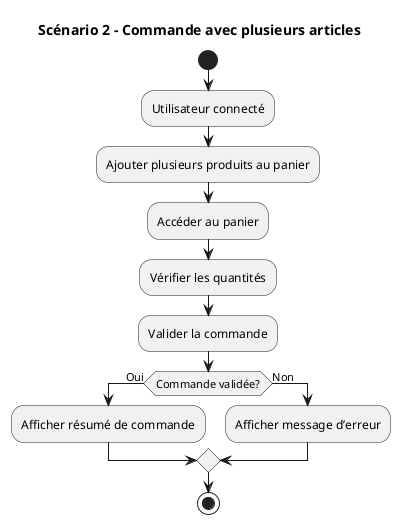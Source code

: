 @startuml
title Scénario 2 – Commande avec plusieurs articles

start
:Utilisateur connecté;
:Ajouter plusieurs produits au panier;
:Accéder au panier;
:Vérifier les quantités;
:Valider la commande;

if (Commande validée?) then (Oui)
  :Afficher résumé de commande;
else (Non)
  :Afficher message d’erreur;
endif

stop
@enduml